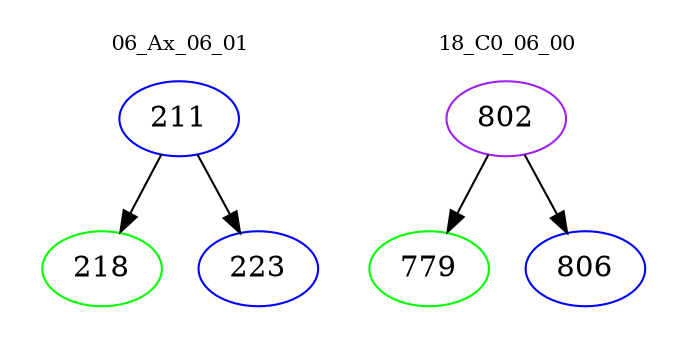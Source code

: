 digraph{
subgraph cluster_0 {
color = white
label = "06_Ax_06_01";
fontsize=10;
T0_211 [label="211", color="blue"]
T0_211 -> T0_218 [color="black"]
T0_218 [label="218", color="green"]
T0_211 -> T0_223 [color="black"]
T0_223 [label="223", color="blue"]
}
subgraph cluster_1 {
color = white
label = "18_C0_06_00";
fontsize=10;
T1_802 [label="802", color="purple"]
T1_802 -> T1_779 [color="black"]
T1_779 [label="779", color="green"]
T1_802 -> T1_806 [color="black"]
T1_806 [label="806", color="blue"]
}
}
